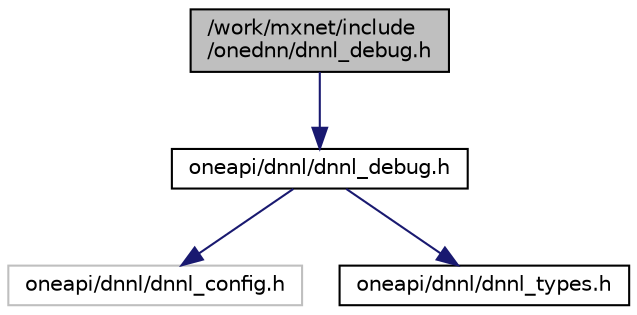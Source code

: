 digraph "/work/mxnet/include/onednn/dnnl_debug.h"
{
 // LATEX_PDF_SIZE
  edge [fontname="Helvetica",fontsize="10",labelfontname="Helvetica",labelfontsize="10"];
  node [fontname="Helvetica",fontsize="10",shape=record];
  Node1 [label="/work/mxnet/include\l/onednn/dnnl_debug.h",height=0.2,width=0.4,color="black", fillcolor="grey75", style="filled", fontcolor="black",tooltip=" "];
  Node1 -> Node2 [color="midnightblue",fontsize="10",style="solid",fontname="Helvetica"];
  Node2 [label="oneapi/dnnl/dnnl_debug.h",height=0.2,width=0.4,color="black", fillcolor="white", style="filled",URL="$oneapi_2dnnl_2dnnl__debug_8h.html",tooltip=" "];
  Node2 -> Node3 [color="midnightblue",fontsize="10",style="solid",fontname="Helvetica"];
  Node3 [label="oneapi/dnnl/dnnl_config.h",height=0.2,width=0.4,color="grey75", fillcolor="white", style="filled",tooltip=" "];
  Node2 -> Node4 [color="midnightblue",fontsize="10",style="solid",fontname="Helvetica"];
  Node4 [label="oneapi/dnnl/dnnl_types.h",height=0.2,width=0.4,color="black", fillcolor="white", style="filled",URL="$oneapi_2dnnl_2dnnl__types_8h.html",tooltip=" "];
}

